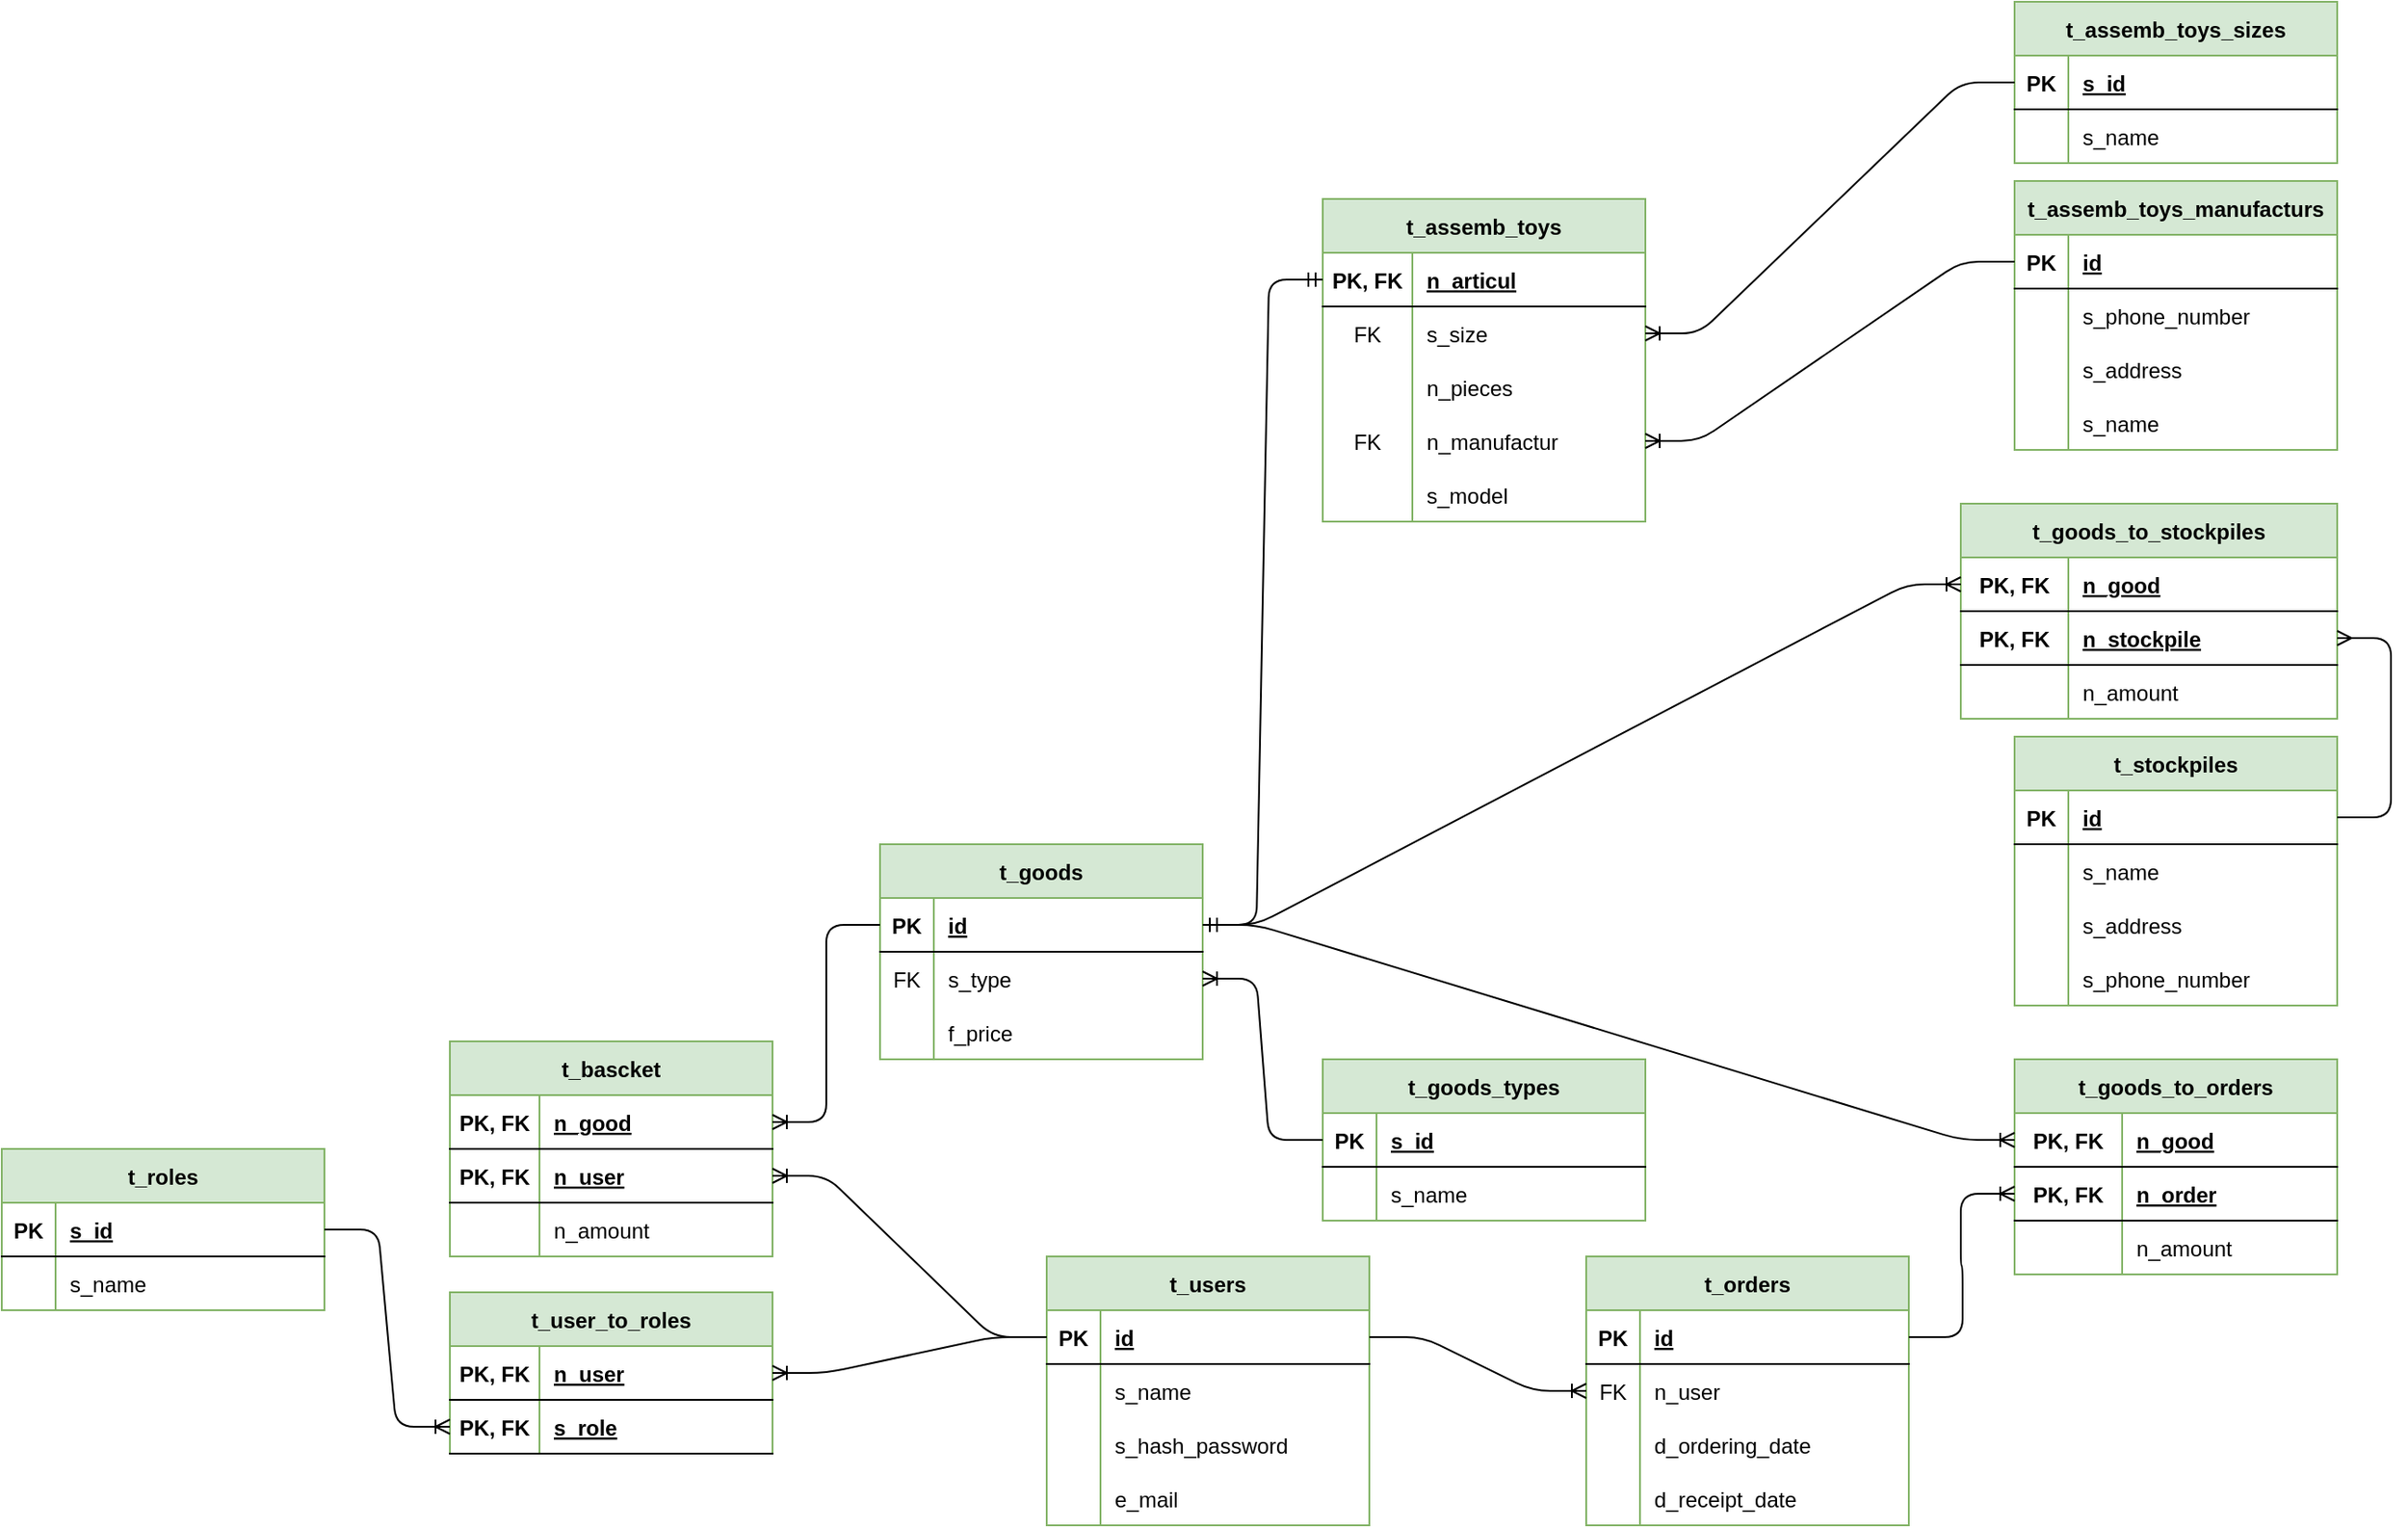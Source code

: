 <mxfile version="14.9.0" type="device"><diagram id="l25zXF_h_-nfWPYXJ8Zp" name="Page-1"><mxGraphModel dx="2249" dy="1931" grid="1" gridSize="10" guides="1" tooltips="1" connect="1" arrows="1" fold="1" page="1" pageScale="1" pageWidth="827" pageHeight="1169" math="0" shadow="0"><root><mxCell id="0"/><mxCell id="1" parent="0"/><mxCell id="Kfu2-tte2u3ud-LGm2zd-1" value="t_users" style="shape=table;startSize=30;container=1;collapsible=1;childLayout=tableLayout;fixedRows=1;rowLines=0;fontStyle=1;align=center;resizeLast=1;fillColor=#d5e8d4;strokeColor=#82b366;" parent="1" vertex="1"><mxGeometry x="170" y="300" width="180" height="150" as="geometry"/></mxCell><mxCell id="Kfu2-tte2u3ud-LGm2zd-2" value="" style="shape=partialRectangle;collapsible=0;dropTarget=0;pointerEvents=0;fillColor=none;top=0;left=0;bottom=1;right=0;points=[[0,0.5],[1,0.5]];portConstraint=eastwest;" parent="Kfu2-tte2u3ud-LGm2zd-1" vertex="1"><mxGeometry y="30" width="180" height="30" as="geometry"/></mxCell><mxCell id="Kfu2-tte2u3ud-LGm2zd-3" value="PK" style="shape=partialRectangle;connectable=0;fillColor=none;top=0;left=0;bottom=0;right=0;fontStyle=1;overflow=hidden;" parent="Kfu2-tte2u3ud-LGm2zd-2" vertex="1"><mxGeometry width="30" height="30" as="geometry"/></mxCell><mxCell id="Kfu2-tte2u3ud-LGm2zd-4" value="id" style="shape=partialRectangle;connectable=0;fillColor=none;top=0;left=0;bottom=0;right=0;align=left;spacingLeft=6;fontStyle=5;overflow=hidden;" parent="Kfu2-tte2u3ud-LGm2zd-2" vertex="1"><mxGeometry x="30" width="150" height="30" as="geometry"/></mxCell><mxCell id="Kfu2-tte2u3ud-LGm2zd-5" value="" style="shape=partialRectangle;collapsible=0;dropTarget=0;pointerEvents=0;fillColor=none;top=0;left=0;bottom=0;right=0;points=[[0,0.5],[1,0.5]];portConstraint=eastwest;" parent="Kfu2-tte2u3ud-LGm2zd-1" vertex="1"><mxGeometry y="60" width="180" height="30" as="geometry"/></mxCell><mxCell id="Kfu2-tte2u3ud-LGm2zd-6" value="" style="shape=partialRectangle;connectable=0;fillColor=none;top=0;left=0;bottom=0;right=0;editable=1;overflow=hidden;" parent="Kfu2-tte2u3ud-LGm2zd-5" vertex="1"><mxGeometry width="30" height="30" as="geometry"/></mxCell><mxCell id="Kfu2-tte2u3ud-LGm2zd-7" value="s_name" style="shape=partialRectangle;connectable=0;fillColor=none;top=0;left=0;bottom=0;right=0;align=left;spacingLeft=6;overflow=hidden;" parent="Kfu2-tte2u3ud-LGm2zd-5" vertex="1"><mxGeometry x="30" width="150" height="30" as="geometry"/></mxCell><mxCell id="Kfu2-tte2u3ud-LGm2zd-8" value="" style="shape=partialRectangle;collapsible=0;dropTarget=0;pointerEvents=0;fillColor=none;top=0;left=0;bottom=0;right=0;points=[[0,0.5],[1,0.5]];portConstraint=eastwest;" parent="Kfu2-tte2u3ud-LGm2zd-1" vertex="1"><mxGeometry y="90" width="180" height="30" as="geometry"/></mxCell><mxCell id="Kfu2-tte2u3ud-LGm2zd-9" value="" style="shape=partialRectangle;connectable=0;fillColor=none;top=0;left=0;bottom=0;right=0;editable=1;overflow=hidden;" parent="Kfu2-tte2u3ud-LGm2zd-8" vertex="1"><mxGeometry width="30" height="30" as="geometry"/></mxCell><mxCell id="Kfu2-tte2u3ud-LGm2zd-10" value="s_hash_password" style="shape=partialRectangle;connectable=0;fillColor=none;top=0;left=0;bottom=0;right=0;align=left;spacingLeft=6;overflow=hidden;" parent="Kfu2-tte2u3ud-LGm2zd-8" vertex="1"><mxGeometry x="30" width="150" height="30" as="geometry"/></mxCell><mxCell id="Kfu2-tte2u3ud-LGm2zd-17" value="" style="shape=partialRectangle;collapsible=0;dropTarget=0;pointerEvents=0;fillColor=none;top=0;left=0;bottom=0;right=0;points=[[0,0.5],[1,0.5]];portConstraint=eastwest;" parent="Kfu2-tte2u3ud-LGm2zd-1" vertex="1"><mxGeometry y="120" width="180" height="30" as="geometry"/></mxCell><mxCell id="Kfu2-tte2u3ud-LGm2zd-18" value="" style="shape=partialRectangle;connectable=0;fillColor=none;top=0;left=0;bottom=0;right=0;editable=1;overflow=hidden;" parent="Kfu2-tte2u3ud-LGm2zd-17" vertex="1"><mxGeometry width="30" height="30" as="geometry"/></mxCell><mxCell id="Kfu2-tte2u3ud-LGm2zd-19" value="e_mail" style="shape=partialRectangle;connectable=0;fillColor=none;top=0;left=0;bottom=0;right=0;align=left;spacingLeft=6;overflow=hidden;" parent="Kfu2-tte2u3ud-LGm2zd-17" vertex="1"><mxGeometry x="30" width="150" height="30" as="geometry"/></mxCell><mxCell id="Kfu2-tte2u3ud-LGm2zd-30" value="t_orders" style="shape=table;startSize=30;container=1;collapsible=1;childLayout=tableLayout;fixedRows=1;rowLines=0;fontStyle=1;align=center;resizeLast=1;fillColor=#d5e8d4;strokeColor=#82b366;" parent="1" vertex="1"><mxGeometry x="471" y="300" width="180" height="150" as="geometry"><mxRectangle x="470" y="310" width="80" height="30" as="alternateBounds"/></mxGeometry></mxCell><mxCell id="Kfu2-tte2u3ud-LGm2zd-31" value="" style="shape=partialRectangle;collapsible=0;dropTarget=0;pointerEvents=0;fillColor=none;top=0;left=0;bottom=1;right=0;points=[[0,0.5],[1,0.5]];portConstraint=eastwest;" parent="Kfu2-tte2u3ud-LGm2zd-30" vertex="1"><mxGeometry y="30" width="180" height="30" as="geometry"/></mxCell><mxCell id="Kfu2-tte2u3ud-LGm2zd-32" value="PK" style="shape=partialRectangle;connectable=0;fillColor=none;top=0;left=0;bottom=0;right=0;fontStyle=1;overflow=hidden;" parent="Kfu2-tte2u3ud-LGm2zd-31" vertex="1"><mxGeometry width="30" height="30" as="geometry"/></mxCell><mxCell id="Kfu2-tte2u3ud-LGm2zd-33" value="id" style="shape=partialRectangle;connectable=0;fillColor=none;top=0;left=0;bottom=0;right=0;align=left;spacingLeft=6;fontStyle=5;overflow=hidden;" parent="Kfu2-tte2u3ud-LGm2zd-31" vertex="1"><mxGeometry x="30" width="150" height="30" as="geometry"/></mxCell><mxCell id="Kfu2-tte2u3ud-LGm2zd-37" value="" style="shape=partialRectangle;collapsible=0;dropTarget=0;pointerEvents=0;fillColor=none;top=0;left=0;bottom=0;right=0;points=[[0,0.5],[1,0.5]];portConstraint=eastwest;" parent="Kfu2-tte2u3ud-LGm2zd-30" vertex="1"><mxGeometry y="60" width="180" height="30" as="geometry"/></mxCell><mxCell id="Kfu2-tte2u3ud-LGm2zd-38" value="FK" style="shape=partialRectangle;connectable=0;fillColor=none;top=0;left=0;bottom=0;right=0;editable=1;overflow=hidden;" parent="Kfu2-tte2u3ud-LGm2zd-37" vertex="1"><mxGeometry width="30" height="30" as="geometry"/></mxCell><mxCell id="Kfu2-tte2u3ud-LGm2zd-39" value="n_user" style="shape=partialRectangle;connectable=0;fillColor=none;top=0;left=0;bottom=0;right=0;align=left;spacingLeft=6;overflow=hidden;" parent="Kfu2-tte2u3ud-LGm2zd-37" vertex="1"><mxGeometry x="30" width="150" height="30" as="geometry"/></mxCell><mxCell id="Kfu2-tte2u3ud-LGm2zd-40" value="" style="shape=partialRectangle;collapsible=0;dropTarget=0;pointerEvents=0;fillColor=none;top=0;left=0;bottom=0;right=0;points=[[0,0.5],[1,0.5]];portConstraint=eastwest;" parent="Kfu2-tte2u3ud-LGm2zd-30" vertex="1"><mxGeometry y="90" width="180" height="30" as="geometry"/></mxCell><mxCell id="Kfu2-tte2u3ud-LGm2zd-41" value="" style="shape=partialRectangle;connectable=0;fillColor=none;top=0;left=0;bottom=0;right=0;editable=1;overflow=hidden;" parent="Kfu2-tte2u3ud-LGm2zd-40" vertex="1"><mxGeometry width="30" height="30" as="geometry"/></mxCell><mxCell id="Kfu2-tte2u3ud-LGm2zd-42" value="d_ordering_date" style="shape=partialRectangle;connectable=0;fillColor=none;top=0;left=0;bottom=0;right=0;align=left;spacingLeft=6;overflow=hidden;" parent="Kfu2-tte2u3ud-LGm2zd-40" vertex="1"><mxGeometry x="30" width="150" height="30" as="geometry"/></mxCell><mxCell id="Kfu2-tte2u3ud-LGm2zd-43" style="shape=partialRectangle;collapsible=0;dropTarget=0;pointerEvents=0;fillColor=none;top=0;left=0;bottom=0;right=0;points=[[0,0.5],[1,0.5]];portConstraint=eastwest;" parent="Kfu2-tte2u3ud-LGm2zd-30" vertex="1"><mxGeometry y="120" width="180" height="30" as="geometry"/></mxCell><mxCell id="Kfu2-tte2u3ud-LGm2zd-44" style="shape=partialRectangle;connectable=0;fillColor=none;top=0;left=0;bottom=0;right=0;editable=1;overflow=hidden;" parent="Kfu2-tte2u3ud-LGm2zd-43" vertex="1"><mxGeometry width="30" height="30" as="geometry"/></mxCell><mxCell id="Kfu2-tte2u3ud-LGm2zd-45" value="d_receipt_date" style="shape=partialRectangle;connectable=0;fillColor=none;top=0;left=0;bottom=0;right=0;align=left;spacingLeft=6;overflow=hidden;" parent="Kfu2-tte2u3ud-LGm2zd-43" vertex="1"><mxGeometry x="30" width="150" height="30" as="geometry"/></mxCell><mxCell id="Kfu2-tte2u3ud-LGm2zd-49" value="" style="edgeStyle=entityRelationEdgeStyle;fontSize=12;html=1;endArrow=ERoneToMany;" parent="1" source="Kfu2-tte2u3ud-LGm2zd-2" target="Kfu2-tte2u3ud-LGm2zd-37" edge="1"><mxGeometry width="100" height="100" relative="1" as="geometry"><mxPoint x="427" y="470" as="sourcePoint"/><mxPoint x="527" y="370" as="targetPoint"/></mxGeometry></mxCell><mxCell id="Kfu2-tte2u3ud-LGm2zd-50" value="t_goods" style="shape=table;startSize=30;container=1;collapsible=1;childLayout=tableLayout;fixedRows=1;rowLines=0;fontStyle=1;align=center;resizeLast=1;fillColor=#d5e8d4;strokeColor=#82b366;" parent="1" vertex="1"><mxGeometry x="77" y="70" width="180" height="120" as="geometry"/></mxCell><mxCell id="Kfu2-tte2u3ud-LGm2zd-51" value="" style="shape=partialRectangle;collapsible=0;dropTarget=0;pointerEvents=0;fillColor=none;top=0;left=0;bottom=1;right=0;points=[[0,0.5],[1,0.5]];portConstraint=eastwest;" parent="Kfu2-tte2u3ud-LGm2zd-50" vertex="1"><mxGeometry y="30" width="180" height="30" as="geometry"/></mxCell><mxCell id="Kfu2-tte2u3ud-LGm2zd-52" value="PK" style="shape=partialRectangle;connectable=0;fillColor=none;top=0;left=0;bottom=0;right=0;fontStyle=1;overflow=hidden;" parent="Kfu2-tte2u3ud-LGm2zd-51" vertex="1"><mxGeometry width="30" height="30" as="geometry"/></mxCell><mxCell id="Kfu2-tte2u3ud-LGm2zd-53" value="id" style="shape=partialRectangle;connectable=0;fillColor=none;top=0;left=0;bottom=0;right=0;align=left;spacingLeft=6;fontStyle=5;overflow=hidden;" parent="Kfu2-tte2u3ud-LGm2zd-51" vertex="1"><mxGeometry x="30" width="150" height="30" as="geometry"/></mxCell><mxCell id="Kfu2-tte2u3ud-LGm2zd-54" value="" style="shape=partialRectangle;collapsible=0;dropTarget=0;pointerEvents=0;fillColor=none;top=0;left=0;bottom=0;right=0;points=[[0,0.5],[1,0.5]];portConstraint=eastwest;" parent="Kfu2-tte2u3ud-LGm2zd-50" vertex="1"><mxGeometry y="60" width="180" height="30" as="geometry"/></mxCell><mxCell id="Kfu2-tte2u3ud-LGm2zd-55" value="FK" style="shape=partialRectangle;connectable=0;fillColor=none;top=0;left=0;bottom=0;right=0;editable=1;overflow=hidden;" parent="Kfu2-tte2u3ud-LGm2zd-54" vertex="1"><mxGeometry width="30" height="30" as="geometry"/></mxCell><mxCell id="Kfu2-tte2u3ud-LGm2zd-56" value="s_type" style="shape=partialRectangle;connectable=0;fillColor=none;top=0;left=0;bottom=0;right=0;align=left;spacingLeft=6;overflow=hidden;" parent="Kfu2-tte2u3ud-LGm2zd-54" vertex="1"><mxGeometry x="30" width="150" height="30" as="geometry"/></mxCell><mxCell id="KdkHoubyCZWtUUZc4maZ-32" style="shape=partialRectangle;collapsible=0;dropTarget=0;pointerEvents=0;fillColor=none;top=0;left=0;bottom=0;right=0;points=[[0,0.5],[1,0.5]];portConstraint=eastwest;" parent="Kfu2-tte2u3ud-LGm2zd-50" vertex="1"><mxGeometry y="90" width="180" height="30" as="geometry"/></mxCell><mxCell id="KdkHoubyCZWtUUZc4maZ-33" style="shape=partialRectangle;connectable=0;fillColor=none;top=0;left=0;bottom=0;right=0;editable=1;overflow=hidden;" parent="KdkHoubyCZWtUUZc4maZ-32" vertex="1"><mxGeometry width="30" height="30" as="geometry"/></mxCell><mxCell id="KdkHoubyCZWtUUZc4maZ-34" value="f_price" style="shape=partialRectangle;connectable=0;fillColor=none;top=0;left=0;bottom=0;right=0;align=left;spacingLeft=6;overflow=hidden;" parent="KdkHoubyCZWtUUZc4maZ-32" vertex="1"><mxGeometry x="30" width="150" height="30" as="geometry"/></mxCell><mxCell id="Kfu2-tte2u3ud-LGm2zd-72" value="t_stockpiles" style="shape=table;startSize=30;container=1;collapsible=1;childLayout=tableLayout;fixedRows=1;rowLines=0;fontStyle=1;align=center;resizeLast=1;fillColor=#d5e8d4;strokeColor=#82b366;" parent="1" vertex="1"><mxGeometry x="710" y="10" width="180" height="150" as="geometry"/></mxCell><mxCell id="Kfu2-tte2u3ud-LGm2zd-73" value="" style="shape=partialRectangle;collapsible=0;dropTarget=0;pointerEvents=0;fillColor=none;top=0;left=0;bottom=1;right=0;points=[[0,0.5],[1,0.5]];portConstraint=eastwest;" parent="Kfu2-tte2u3ud-LGm2zd-72" vertex="1"><mxGeometry y="30" width="180" height="30" as="geometry"/></mxCell><mxCell id="Kfu2-tte2u3ud-LGm2zd-74" value="PK" style="shape=partialRectangle;connectable=0;fillColor=none;top=0;left=0;bottom=0;right=0;fontStyle=1;overflow=hidden;" parent="Kfu2-tte2u3ud-LGm2zd-73" vertex="1"><mxGeometry width="30" height="30" as="geometry"/></mxCell><mxCell id="Kfu2-tte2u3ud-LGm2zd-75" value="id" style="shape=partialRectangle;connectable=0;fillColor=none;top=0;left=0;bottom=0;right=0;align=left;spacingLeft=6;fontStyle=5;overflow=hidden;" parent="Kfu2-tte2u3ud-LGm2zd-73" vertex="1"><mxGeometry x="30" width="150" height="30" as="geometry"/></mxCell><mxCell id="UHMMLLuvTXqzE3MfsHV--7" style="shape=partialRectangle;collapsible=0;dropTarget=0;pointerEvents=0;fillColor=none;top=0;left=0;bottom=1;right=0;points=[[0,0.5],[1,0.5]];portConstraint=eastwest;strokeColor=none;" vertex="1" parent="Kfu2-tte2u3ud-LGm2zd-72"><mxGeometry y="60" width="180" height="30" as="geometry"/></mxCell><mxCell id="UHMMLLuvTXqzE3MfsHV--8" style="shape=partialRectangle;connectable=0;fillColor=none;top=0;left=0;bottom=0;right=0;fontStyle=1;overflow=hidden;" vertex="1" parent="UHMMLLuvTXqzE3MfsHV--7"><mxGeometry width="30" height="30" as="geometry"/></mxCell><mxCell id="UHMMLLuvTXqzE3MfsHV--9" value="s_name" style="shape=partialRectangle;connectable=0;fillColor=none;top=0;left=0;bottom=0;right=0;align=left;spacingLeft=6;fontStyle=0;overflow=hidden;verticalAlign=middle;" vertex="1" parent="UHMMLLuvTXqzE3MfsHV--7"><mxGeometry x="30" width="150" height="30" as="geometry"/></mxCell><mxCell id="Kfu2-tte2u3ud-LGm2zd-76" value="" style="shape=partialRectangle;collapsible=0;dropTarget=0;pointerEvents=0;fillColor=none;top=0;left=0;bottom=0;right=0;points=[[0,0.5],[1,0.5]];portConstraint=eastwest;" parent="Kfu2-tte2u3ud-LGm2zd-72" vertex="1"><mxGeometry y="90" width="180" height="30" as="geometry"/></mxCell><mxCell id="Kfu2-tte2u3ud-LGm2zd-77" value="" style="shape=partialRectangle;connectable=0;fillColor=none;top=0;left=0;bottom=0;right=0;editable=1;overflow=hidden;" parent="Kfu2-tte2u3ud-LGm2zd-76" vertex="1"><mxGeometry width="30" height="30" as="geometry"/></mxCell><mxCell id="Kfu2-tte2u3ud-LGm2zd-78" value="s_address" style="shape=partialRectangle;connectable=0;fillColor=none;top=0;left=0;bottom=0;right=0;align=left;spacingLeft=6;overflow=hidden;" parent="Kfu2-tte2u3ud-LGm2zd-76" vertex="1"><mxGeometry x="30" width="150" height="30" as="geometry"/></mxCell><mxCell id="Kfu2-tte2u3ud-LGm2zd-79" value="" style="shape=partialRectangle;collapsible=0;dropTarget=0;pointerEvents=0;fillColor=none;top=0;left=0;bottom=0;right=0;points=[[0,0.5],[1,0.5]];portConstraint=eastwest;" parent="Kfu2-tte2u3ud-LGm2zd-72" vertex="1"><mxGeometry y="120" width="180" height="30" as="geometry"/></mxCell><mxCell id="Kfu2-tte2u3ud-LGm2zd-80" value="" style="shape=partialRectangle;connectable=0;fillColor=none;top=0;left=0;bottom=0;right=0;editable=1;overflow=hidden;" parent="Kfu2-tte2u3ud-LGm2zd-79" vertex="1"><mxGeometry width="30" height="30" as="geometry"/></mxCell><mxCell id="Kfu2-tte2u3ud-LGm2zd-81" value="s_phone_number" style="shape=partialRectangle;connectable=0;fillColor=none;top=0;left=0;bottom=0;right=0;align=left;spacingLeft=6;overflow=hidden;" parent="Kfu2-tte2u3ud-LGm2zd-79" vertex="1"><mxGeometry x="30" width="150" height="30" as="geometry"/></mxCell><mxCell id="Kfu2-tte2u3ud-LGm2zd-85" value="t_goods_to_stockpiles" style="shape=table;startSize=30;container=1;collapsible=1;childLayout=tableLayout;fixedRows=1;rowLines=0;fontStyle=1;align=center;resizeLast=1;fillColor=#d5e8d4;strokeColor=#82b366;" parent="1" vertex="1"><mxGeometry x="680" y="-120" width="210" height="120" as="geometry"/></mxCell><mxCell id="Kfu2-tte2u3ud-LGm2zd-86" value="" style="shape=partialRectangle;collapsible=0;dropTarget=0;pointerEvents=0;fillColor=none;top=0;left=0;bottom=1;right=0;points=[[0,0.5],[1,0.5]];portConstraint=eastwest;" parent="Kfu2-tte2u3ud-LGm2zd-85" vertex="1"><mxGeometry y="30" width="210" height="30" as="geometry"/></mxCell><mxCell id="Kfu2-tte2u3ud-LGm2zd-87" value="PK, FK" style="shape=partialRectangle;connectable=0;fillColor=none;top=0;left=0;bottom=0;right=0;fontStyle=1;overflow=hidden;" parent="Kfu2-tte2u3ud-LGm2zd-86" vertex="1"><mxGeometry width="60" height="30" as="geometry"/></mxCell><mxCell id="Kfu2-tte2u3ud-LGm2zd-88" value="n_good" style="shape=partialRectangle;connectable=0;fillColor=none;top=0;left=0;bottom=0;right=0;align=left;spacingLeft=6;fontStyle=5;overflow=hidden;" parent="Kfu2-tte2u3ud-LGm2zd-86" vertex="1"><mxGeometry x="60" width="150" height="30" as="geometry"/></mxCell><mxCell id="Kfu2-tte2u3ud-LGm2zd-125" value="" style="shape=partialRectangle;collapsible=0;dropTarget=0;pointerEvents=0;fillColor=none;top=0;left=0;bottom=1;right=0;points=[[0,0.5],[1,0.5]];portConstraint=eastwest;" parent="Kfu2-tte2u3ud-LGm2zd-85" vertex="1"><mxGeometry y="60" width="210" height="30" as="geometry"/></mxCell><mxCell id="Kfu2-tte2u3ud-LGm2zd-126" value="PK, FK" style="shape=partialRectangle;connectable=0;fillColor=none;top=0;left=0;bottom=0;right=0;fontStyle=1;overflow=hidden;" parent="Kfu2-tte2u3ud-LGm2zd-125" vertex="1"><mxGeometry width="60" height="30" as="geometry"/></mxCell><mxCell id="Kfu2-tte2u3ud-LGm2zd-127" value="n_stockpile" style="shape=partialRectangle;connectable=0;fillColor=none;top=0;left=0;bottom=0;right=0;align=left;spacingLeft=6;fontStyle=5;overflow=hidden;" parent="Kfu2-tte2u3ud-LGm2zd-125" vertex="1"><mxGeometry x="60" width="150" height="30" as="geometry"/></mxCell><mxCell id="Kfu2-tte2u3ud-LGm2zd-89" value="" style="shape=partialRectangle;collapsible=0;dropTarget=0;pointerEvents=0;fillColor=none;top=0;left=0;bottom=0;right=0;points=[[0,0.5],[1,0.5]];portConstraint=eastwest;" parent="Kfu2-tte2u3ud-LGm2zd-85" vertex="1"><mxGeometry y="90" width="210" height="30" as="geometry"/></mxCell><mxCell id="Kfu2-tte2u3ud-LGm2zd-90" value="" style="shape=partialRectangle;connectable=0;fillColor=none;top=0;left=0;bottom=0;right=0;editable=1;overflow=hidden;" parent="Kfu2-tte2u3ud-LGm2zd-89" vertex="1"><mxGeometry width="60" height="30" as="geometry"/></mxCell><mxCell id="Kfu2-tte2u3ud-LGm2zd-91" value="n_amount" style="shape=partialRectangle;connectable=0;fillColor=none;top=0;left=0;bottom=0;right=0;align=left;spacingLeft=6;overflow=hidden;" parent="Kfu2-tte2u3ud-LGm2zd-89" vertex="1"><mxGeometry x="60" width="150" height="30" as="geometry"/></mxCell><mxCell id="KdkHoubyCZWtUUZc4maZ-1" value="t_goods_to_orders" style="shape=table;startSize=30;container=1;collapsible=1;childLayout=tableLayout;fixedRows=1;rowLines=0;fontStyle=1;align=center;resizeLast=1;fillColor=#d5e8d4;strokeColor=#82b366;" parent="1" vertex="1"><mxGeometry x="710" y="190" width="180" height="120" as="geometry"/></mxCell><mxCell id="KdkHoubyCZWtUUZc4maZ-2" value="" style="shape=partialRectangle;collapsible=0;dropTarget=0;pointerEvents=0;fillColor=none;top=0;left=0;bottom=1;right=0;points=[[0,0.5],[1,0.5]];portConstraint=eastwest;" parent="KdkHoubyCZWtUUZc4maZ-1" vertex="1"><mxGeometry y="30" width="180" height="30" as="geometry"/></mxCell><mxCell id="KdkHoubyCZWtUUZc4maZ-3" value="PK, FK" style="shape=partialRectangle;connectable=0;fillColor=none;top=0;left=0;bottom=0;right=0;fontStyle=1;overflow=hidden;" parent="KdkHoubyCZWtUUZc4maZ-2" vertex="1"><mxGeometry width="60" height="30" as="geometry"/></mxCell><mxCell id="KdkHoubyCZWtUUZc4maZ-4" value="n_good" style="shape=partialRectangle;connectable=0;fillColor=none;top=0;left=0;bottom=0;right=0;align=left;spacingLeft=6;fontStyle=5;overflow=hidden;" parent="KdkHoubyCZWtUUZc4maZ-2" vertex="1"><mxGeometry x="60" width="120" height="30" as="geometry"/></mxCell><mxCell id="KdkHoubyCZWtUUZc4maZ-14" style="shape=partialRectangle;collapsible=0;dropTarget=0;pointerEvents=0;fillColor=none;top=0;left=0;bottom=1;right=0;points=[[0,0.5],[1,0.5]];portConstraint=eastwest;" parent="KdkHoubyCZWtUUZc4maZ-1" vertex="1"><mxGeometry y="60" width="180" height="30" as="geometry"/></mxCell><mxCell id="KdkHoubyCZWtUUZc4maZ-15" value="PK, FK" style="shape=partialRectangle;connectable=0;fillColor=none;top=0;left=0;bottom=0;right=0;fontStyle=1;overflow=hidden;" parent="KdkHoubyCZWtUUZc4maZ-14" vertex="1"><mxGeometry width="60" height="30" as="geometry"/></mxCell><mxCell id="KdkHoubyCZWtUUZc4maZ-16" value="n_order" style="shape=partialRectangle;connectable=0;fillColor=none;top=0;left=0;bottom=0;right=0;align=left;spacingLeft=6;fontStyle=5;overflow=hidden;" parent="KdkHoubyCZWtUUZc4maZ-14" vertex="1"><mxGeometry x="60" width="120" height="30" as="geometry"/></mxCell><mxCell id="KdkHoubyCZWtUUZc4maZ-5" value="" style="shape=partialRectangle;collapsible=0;dropTarget=0;pointerEvents=0;fillColor=none;top=0;left=0;bottom=0;right=0;points=[[0,0.5],[1,0.5]];portConstraint=eastwest;" parent="KdkHoubyCZWtUUZc4maZ-1" vertex="1"><mxGeometry y="90" width="180" height="30" as="geometry"/></mxCell><mxCell id="KdkHoubyCZWtUUZc4maZ-6" value="" style="shape=partialRectangle;connectable=0;fillColor=none;top=0;left=0;bottom=0;right=0;editable=1;overflow=hidden;" parent="KdkHoubyCZWtUUZc4maZ-5" vertex="1"><mxGeometry width="60" height="30" as="geometry"/></mxCell><mxCell id="KdkHoubyCZWtUUZc4maZ-7" value="n_amount" style="shape=partialRectangle;connectable=0;fillColor=none;top=0;left=0;bottom=0;right=0;align=left;spacingLeft=6;overflow=hidden;" parent="KdkHoubyCZWtUUZc4maZ-5" vertex="1"><mxGeometry x="60" width="120" height="30" as="geometry"/></mxCell><mxCell id="KdkHoubyCZWtUUZc4maZ-19" value="t_assemb_toys" style="shape=table;startSize=30;container=1;collapsible=1;childLayout=tableLayout;fixedRows=1;rowLines=0;fontStyle=1;align=center;resizeLast=1;fillColor=#d5e8d4;strokeColor=#82b366;" parent="1" vertex="1"><mxGeometry x="324" y="-290" width="180" height="180" as="geometry"/></mxCell><mxCell id="KdkHoubyCZWtUUZc4maZ-20" value="" style="shape=partialRectangle;collapsible=0;dropTarget=0;pointerEvents=0;fillColor=none;top=0;left=0;bottom=1;right=0;points=[[0,0.5],[1,0.5]];portConstraint=eastwest;" parent="KdkHoubyCZWtUUZc4maZ-19" vertex="1"><mxGeometry y="30" width="180" height="30" as="geometry"/></mxCell><mxCell id="KdkHoubyCZWtUUZc4maZ-21" value="PK, FK" style="shape=partialRectangle;connectable=0;fillColor=none;top=0;left=0;bottom=0;right=0;fontStyle=1;overflow=hidden;" parent="KdkHoubyCZWtUUZc4maZ-20" vertex="1"><mxGeometry width="50" height="30" as="geometry"/></mxCell><mxCell id="KdkHoubyCZWtUUZc4maZ-22" value="n_articul" style="shape=partialRectangle;connectable=0;fillColor=none;top=0;left=0;bottom=0;right=0;align=left;spacingLeft=6;fontStyle=5;overflow=hidden;" parent="KdkHoubyCZWtUUZc4maZ-20" vertex="1"><mxGeometry x="50" width="130" height="30" as="geometry"/></mxCell><mxCell id="KdkHoubyCZWtUUZc4maZ-26" value="" style="shape=partialRectangle;collapsible=0;dropTarget=0;pointerEvents=0;fillColor=none;top=0;left=0;bottom=0;right=0;points=[[0,0.5],[1,0.5]];portConstraint=eastwest;" parent="KdkHoubyCZWtUUZc4maZ-19" vertex="1"><mxGeometry y="60" width="180" height="30" as="geometry"/></mxCell><mxCell id="KdkHoubyCZWtUUZc4maZ-27" value="FK" style="shape=partialRectangle;connectable=0;fillColor=none;top=0;left=0;bottom=0;right=0;editable=1;overflow=hidden;" parent="KdkHoubyCZWtUUZc4maZ-26" vertex="1"><mxGeometry width="50" height="30" as="geometry"/></mxCell><mxCell id="KdkHoubyCZWtUUZc4maZ-28" value="s_size" style="shape=partialRectangle;connectable=0;fillColor=none;top=0;left=0;bottom=0;right=0;align=left;spacingLeft=6;overflow=hidden;" parent="KdkHoubyCZWtUUZc4maZ-26" vertex="1"><mxGeometry x="50" width="130" height="30" as="geometry"/></mxCell><mxCell id="KdkHoubyCZWtUUZc4maZ-29" value="" style="shape=partialRectangle;collapsible=0;dropTarget=0;pointerEvents=0;fillColor=none;top=0;left=0;bottom=0;right=0;points=[[0,0.5],[1,0.5]];portConstraint=eastwest;" parent="KdkHoubyCZWtUUZc4maZ-19" vertex="1"><mxGeometry y="90" width="180" height="30" as="geometry"/></mxCell><mxCell id="KdkHoubyCZWtUUZc4maZ-30" value="" style="shape=partialRectangle;connectable=0;fillColor=none;top=0;left=0;bottom=0;right=0;editable=1;overflow=hidden;" parent="KdkHoubyCZWtUUZc4maZ-29" vertex="1"><mxGeometry width="50" height="30" as="geometry"/></mxCell><mxCell id="KdkHoubyCZWtUUZc4maZ-31" value="n_pieces" style="shape=partialRectangle;connectable=0;fillColor=none;top=0;left=0;bottom=0;right=0;align=left;spacingLeft=6;overflow=hidden;" parent="KdkHoubyCZWtUUZc4maZ-29" vertex="1"><mxGeometry x="50" width="130" height="30" as="geometry"/></mxCell><mxCell id="ILdsVko08SGLMt3vrVn5-2" style="shape=partialRectangle;collapsible=0;dropTarget=0;pointerEvents=0;fillColor=none;top=0;left=0;bottom=0;right=0;points=[[0,0.5],[1,0.5]];portConstraint=eastwest;" parent="KdkHoubyCZWtUUZc4maZ-19" vertex="1"><mxGeometry y="120" width="180" height="30" as="geometry"/></mxCell><mxCell id="ILdsVko08SGLMt3vrVn5-3" value="FK" style="shape=partialRectangle;connectable=0;fillColor=none;top=0;left=0;bottom=0;right=0;editable=1;overflow=hidden;" parent="ILdsVko08SGLMt3vrVn5-2" vertex="1"><mxGeometry width="50" height="30" as="geometry"/></mxCell><mxCell id="ILdsVko08SGLMt3vrVn5-4" value="n_manufactur" style="shape=partialRectangle;connectable=0;fillColor=none;top=0;left=0;bottom=0;right=0;align=left;spacingLeft=6;overflow=hidden;" parent="ILdsVko08SGLMt3vrVn5-2" vertex="1"><mxGeometry x="50" width="130" height="30" as="geometry"/></mxCell><mxCell id="ILdsVko08SGLMt3vrVn5-5" style="shape=partialRectangle;collapsible=0;dropTarget=0;pointerEvents=0;fillColor=none;top=0;left=0;bottom=0;right=0;points=[[0,0.5],[1,0.5]];portConstraint=eastwest;" parent="KdkHoubyCZWtUUZc4maZ-19" vertex="1"><mxGeometry y="150" width="180" height="30" as="geometry"/></mxCell><mxCell id="ILdsVko08SGLMt3vrVn5-6" value="" style="shape=partialRectangle;connectable=0;fillColor=none;top=0;left=0;bottom=0;right=0;editable=1;overflow=hidden;" parent="ILdsVko08SGLMt3vrVn5-5" vertex="1"><mxGeometry width="50" height="30" as="geometry"/></mxCell><mxCell id="ILdsVko08SGLMt3vrVn5-7" value="s_model" style="shape=partialRectangle;connectable=0;fillColor=none;top=0;left=0;bottom=0;right=0;align=left;spacingLeft=6;overflow=hidden;" parent="ILdsVko08SGLMt3vrVn5-5" vertex="1"><mxGeometry x="50" width="130" height="30" as="geometry"/></mxCell><mxCell id="KdkHoubyCZWtUUZc4maZ-39" value="t_assemb_toys_manufacturs" style="shape=table;startSize=30;container=1;collapsible=1;childLayout=tableLayout;fixedRows=1;rowLines=0;fontStyle=1;align=center;resizeLast=1;fillColor=#d5e8d4;strokeColor=#82b366;" parent="1" vertex="1"><mxGeometry x="710" y="-300" width="180" height="150" as="geometry"/></mxCell><mxCell id="KdkHoubyCZWtUUZc4maZ-40" value="" style="shape=partialRectangle;collapsible=0;dropTarget=0;pointerEvents=0;fillColor=none;top=0;left=0;bottom=1;right=0;points=[[0,0.5],[1,0.5]];portConstraint=eastwest;" parent="KdkHoubyCZWtUUZc4maZ-39" vertex="1"><mxGeometry y="30" width="180" height="30" as="geometry"/></mxCell><mxCell id="KdkHoubyCZWtUUZc4maZ-41" value="PK" style="shape=partialRectangle;connectable=0;fillColor=none;top=0;left=0;bottom=0;right=0;fontStyle=1;overflow=hidden;" parent="KdkHoubyCZWtUUZc4maZ-40" vertex="1"><mxGeometry width="30" height="30" as="geometry"/></mxCell><mxCell id="KdkHoubyCZWtUUZc4maZ-42" value="id" style="shape=partialRectangle;connectable=0;fillColor=none;top=0;left=0;bottom=0;right=0;align=left;spacingLeft=6;fontStyle=5;overflow=hidden;" parent="KdkHoubyCZWtUUZc4maZ-40" vertex="1"><mxGeometry x="30" width="150" height="30" as="geometry"/></mxCell><mxCell id="KdkHoubyCZWtUUZc4maZ-43" value="" style="shape=partialRectangle;collapsible=0;dropTarget=0;pointerEvents=0;fillColor=none;top=0;left=0;bottom=0;right=0;points=[[0,0.5],[1,0.5]];portConstraint=eastwest;" parent="KdkHoubyCZWtUUZc4maZ-39" vertex="1"><mxGeometry y="60" width="180" height="30" as="geometry"/></mxCell><mxCell id="KdkHoubyCZWtUUZc4maZ-44" value="" style="shape=partialRectangle;connectable=0;fillColor=none;top=0;left=0;bottom=0;right=0;editable=1;overflow=hidden;" parent="KdkHoubyCZWtUUZc4maZ-43" vertex="1"><mxGeometry width="30" height="30" as="geometry"/></mxCell><mxCell id="KdkHoubyCZWtUUZc4maZ-45" value="s_phone_number" style="shape=partialRectangle;connectable=0;fillColor=none;top=0;left=0;bottom=0;right=0;align=left;spacingLeft=6;overflow=hidden;" parent="KdkHoubyCZWtUUZc4maZ-43" vertex="1"><mxGeometry x="30" width="150" height="30" as="geometry"/></mxCell><mxCell id="KdkHoubyCZWtUUZc4maZ-46" value="" style="shape=partialRectangle;collapsible=0;dropTarget=0;pointerEvents=0;fillColor=none;top=0;left=0;bottom=0;right=0;points=[[0,0.5],[1,0.5]];portConstraint=eastwest;" parent="KdkHoubyCZWtUUZc4maZ-39" vertex="1"><mxGeometry y="90" width="180" height="30" as="geometry"/></mxCell><mxCell id="KdkHoubyCZWtUUZc4maZ-47" value="" style="shape=partialRectangle;connectable=0;fillColor=none;top=0;left=0;bottom=0;right=0;editable=1;overflow=hidden;" parent="KdkHoubyCZWtUUZc4maZ-46" vertex="1"><mxGeometry width="30" height="30" as="geometry"/></mxCell><mxCell id="KdkHoubyCZWtUUZc4maZ-48" value="s_address" style="shape=partialRectangle;connectable=0;fillColor=none;top=0;left=0;bottom=0;right=0;align=left;spacingLeft=6;overflow=hidden;" parent="KdkHoubyCZWtUUZc4maZ-46" vertex="1"><mxGeometry x="30" width="150" height="30" as="geometry"/></mxCell><mxCell id="UHMMLLuvTXqzE3MfsHV--10" style="shape=partialRectangle;collapsible=0;dropTarget=0;pointerEvents=0;fillColor=none;top=0;left=0;bottom=0;right=0;points=[[0,0.5],[1,0.5]];portConstraint=eastwest;" vertex="1" parent="KdkHoubyCZWtUUZc4maZ-39"><mxGeometry y="120" width="180" height="30" as="geometry"/></mxCell><mxCell id="UHMMLLuvTXqzE3MfsHV--11" style="shape=partialRectangle;connectable=0;fillColor=none;top=0;left=0;bottom=0;right=0;editable=1;overflow=hidden;" vertex="1" parent="UHMMLLuvTXqzE3MfsHV--10"><mxGeometry width="30" height="30" as="geometry"/></mxCell><mxCell id="UHMMLLuvTXqzE3MfsHV--12" value="s_name" style="shape=partialRectangle;connectable=0;fillColor=none;top=0;left=0;bottom=0;right=0;align=left;spacingLeft=6;overflow=hidden;" vertex="1" parent="UHMMLLuvTXqzE3MfsHV--10"><mxGeometry x="30" width="150" height="30" as="geometry"/></mxCell><mxCell id="KdkHoubyCZWtUUZc4maZ-75" value="t_assemb_toys_sizes" style="shape=table;startSize=30;container=1;collapsible=1;childLayout=tableLayout;fixedRows=1;rowLines=0;fontStyle=1;align=center;resizeLast=1;fillColor=#d5e8d4;strokeColor=#82b366;" parent="1" vertex="1"><mxGeometry x="710" y="-400" width="180" height="90" as="geometry"/></mxCell><mxCell id="KdkHoubyCZWtUUZc4maZ-76" value="" style="shape=partialRectangle;collapsible=0;dropTarget=0;pointerEvents=0;fillColor=none;top=0;left=0;bottom=1;right=0;points=[[0,0.5],[1,0.5]];portConstraint=eastwest;" parent="KdkHoubyCZWtUUZc4maZ-75" vertex="1"><mxGeometry y="30" width="180" height="30" as="geometry"/></mxCell><mxCell id="KdkHoubyCZWtUUZc4maZ-77" value="PK" style="shape=partialRectangle;connectable=0;fillColor=none;top=0;left=0;bottom=0;right=0;fontStyle=1;overflow=hidden;" parent="KdkHoubyCZWtUUZc4maZ-76" vertex="1"><mxGeometry width="30" height="30" as="geometry"/></mxCell><mxCell id="KdkHoubyCZWtUUZc4maZ-78" value="s_id" style="shape=partialRectangle;connectable=0;fillColor=none;top=0;left=0;bottom=0;right=0;align=left;spacingLeft=6;fontStyle=5;overflow=hidden;" parent="KdkHoubyCZWtUUZc4maZ-76" vertex="1"><mxGeometry x="30" width="150" height="30" as="geometry"/></mxCell><mxCell id="UHMMLLuvTXqzE3MfsHV--13" style="shape=partialRectangle;collapsible=0;dropTarget=0;pointerEvents=0;fillColor=none;top=0;left=0;bottom=1;right=0;points=[[0,0.5],[1,0.5]];portConstraint=eastwest;strokeColor=none;" vertex="1" parent="KdkHoubyCZWtUUZc4maZ-75"><mxGeometry y="60" width="180" height="30" as="geometry"/></mxCell><mxCell id="UHMMLLuvTXqzE3MfsHV--14" style="shape=partialRectangle;connectable=0;fillColor=none;top=0;left=0;bottom=0;right=0;fontStyle=1;overflow=hidden;strokeColor=none;" vertex="1" parent="UHMMLLuvTXqzE3MfsHV--13"><mxGeometry width="30" height="30" as="geometry"/></mxCell><mxCell id="UHMMLLuvTXqzE3MfsHV--15" value="s_name" style="shape=partialRectangle;connectable=0;fillColor=none;top=0;left=0;bottom=0;right=0;align=left;spacingLeft=6;fontStyle=0;overflow=hidden;" vertex="1" parent="UHMMLLuvTXqzE3MfsHV--13"><mxGeometry x="30" width="150" height="30" as="geometry"/></mxCell><mxCell id="KdkHoubyCZWtUUZc4maZ-82" value="t_bascket" style="shape=table;startSize=30;container=1;collapsible=1;childLayout=tableLayout;fixedRows=1;rowLines=0;fontStyle=1;align=center;resizeLast=1;fillColor=#d5e8d4;strokeColor=#82b366;" parent="1" vertex="1"><mxGeometry x="-163" y="180" width="180" height="120" as="geometry"/></mxCell><mxCell id="KdkHoubyCZWtUUZc4maZ-95" style="shape=partialRectangle;collapsible=0;dropTarget=0;pointerEvents=0;fillColor=none;top=0;left=0;bottom=1;right=0;points=[[0,0.5],[1,0.5]];portConstraint=eastwest;" parent="KdkHoubyCZWtUUZc4maZ-82" vertex="1"><mxGeometry y="30" width="180" height="30" as="geometry"/></mxCell><mxCell id="KdkHoubyCZWtUUZc4maZ-96" value="PK, FK" style="shape=partialRectangle;connectable=0;fillColor=none;top=0;left=0;bottom=0;right=0;fontStyle=1;overflow=hidden;" parent="KdkHoubyCZWtUUZc4maZ-95" vertex="1"><mxGeometry width="50" height="30" as="geometry"/></mxCell><mxCell id="KdkHoubyCZWtUUZc4maZ-97" value="n_good" style="shape=partialRectangle;connectable=0;fillColor=none;top=0;left=0;bottom=0;right=0;align=left;spacingLeft=6;fontStyle=5;overflow=hidden;" parent="KdkHoubyCZWtUUZc4maZ-95" vertex="1"><mxGeometry x="50" width="130" height="30" as="geometry"/></mxCell><mxCell id="KdkHoubyCZWtUUZc4maZ-83" value="" style="shape=partialRectangle;collapsible=0;dropTarget=0;pointerEvents=0;fillColor=none;top=0;left=0;bottom=1;right=0;points=[[0,0.5],[1,0.5]];portConstraint=eastwest;" parent="KdkHoubyCZWtUUZc4maZ-82" vertex="1"><mxGeometry y="60" width="180" height="30" as="geometry"/></mxCell><mxCell id="KdkHoubyCZWtUUZc4maZ-84" value="PK, FK" style="shape=partialRectangle;connectable=0;fillColor=none;top=0;left=0;bottom=0;right=0;fontStyle=1;overflow=hidden;" parent="KdkHoubyCZWtUUZc4maZ-83" vertex="1"><mxGeometry width="50" height="30" as="geometry"/></mxCell><mxCell id="KdkHoubyCZWtUUZc4maZ-85" value="n_user" style="shape=partialRectangle;connectable=0;fillColor=none;top=0;left=0;bottom=0;right=0;align=left;spacingLeft=6;fontStyle=5;overflow=hidden;" parent="KdkHoubyCZWtUUZc4maZ-83" vertex="1"><mxGeometry x="50" width="130" height="30" as="geometry"/></mxCell><mxCell id="KdkHoubyCZWtUUZc4maZ-86" value="" style="shape=partialRectangle;collapsible=0;dropTarget=0;pointerEvents=0;fillColor=none;top=0;left=0;bottom=0;right=0;points=[[0,0.5],[1,0.5]];portConstraint=eastwest;" parent="KdkHoubyCZWtUUZc4maZ-82" vertex="1"><mxGeometry y="90" width="180" height="30" as="geometry"/></mxCell><mxCell id="KdkHoubyCZWtUUZc4maZ-87" value="" style="shape=partialRectangle;connectable=0;fillColor=none;top=0;left=0;bottom=0;right=0;editable=1;overflow=hidden;" parent="KdkHoubyCZWtUUZc4maZ-86" vertex="1"><mxGeometry width="50" height="30" as="geometry"/></mxCell><mxCell id="KdkHoubyCZWtUUZc4maZ-88" value="n_amount" style="shape=partialRectangle;connectable=0;fillColor=none;top=0;left=0;bottom=0;right=0;align=left;spacingLeft=6;overflow=hidden;" parent="KdkHoubyCZWtUUZc4maZ-86" vertex="1"><mxGeometry x="50" width="130" height="30" as="geometry"/></mxCell><mxCell id="KdkHoubyCZWtUUZc4maZ-105" value="t_roles" style="shape=table;startSize=30;container=1;collapsible=1;childLayout=tableLayout;fixedRows=1;rowLines=0;fontStyle=1;align=center;resizeLast=1;fillColor=#d5e8d4;strokeColor=#82b366;" parent="1" vertex="1"><mxGeometry x="-413" y="240" width="180" height="90" as="geometry"/></mxCell><mxCell id="KdkHoubyCZWtUUZc4maZ-106" value="" style="shape=partialRectangle;collapsible=0;dropTarget=0;pointerEvents=0;fillColor=none;top=0;left=0;bottom=1;right=0;points=[[0,0.5],[1,0.5]];portConstraint=eastwest;" parent="KdkHoubyCZWtUUZc4maZ-105" vertex="1"><mxGeometry y="30" width="180" height="30" as="geometry"/></mxCell><mxCell id="KdkHoubyCZWtUUZc4maZ-107" value="PK" style="shape=partialRectangle;connectable=0;fillColor=none;top=0;left=0;bottom=0;right=0;fontStyle=1;overflow=hidden;" parent="KdkHoubyCZWtUUZc4maZ-106" vertex="1"><mxGeometry width="30" height="30" as="geometry"/></mxCell><mxCell id="KdkHoubyCZWtUUZc4maZ-108" value="s_id" style="shape=partialRectangle;connectable=0;fillColor=none;top=0;left=0;bottom=0;right=0;align=left;spacingLeft=6;fontStyle=5;overflow=hidden;" parent="KdkHoubyCZWtUUZc4maZ-106" vertex="1"><mxGeometry x="30" width="150" height="30" as="geometry"/></mxCell><mxCell id="UHMMLLuvTXqzE3MfsHV--1" style="shape=partialRectangle;collapsible=0;dropTarget=0;pointerEvents=0;fillColor=none;top=0;left=0;bottom=1;right=0;points=[[0,0.5],[1,0.5]];portConstraint=eastwest;strokeColor=none;" vertex="1" parent="KdkHoubyCZWtUUZc4maZ-105"><mxGeometry y="60" width="180" height="30" as="geometry"/></mxCell><mxCell id="UHMMLLuvTXqzE3MfsHV--2" style="shape=partialRectangle;connectable=0;fillColor=none;top=0;left=0;bottom=0;right=0;fontStyle=1;overflow=hidden;" vertex="1" parent="UHMMLLuvTXqzE3MfsHV--1"><mxGeometry width="30" height="30" as="geometry"/></mxCell><mxCell id="UHMMLLuvTXqzE3MfsHV--3" value="s_name" style="shape=partialRectangle;connectable=0;fillColor=none;top=0;left=0;bottom=0;right=0;align=left;spacingLeft=6;fontStyle=0;overflow=hidden;" vertex="1" parent="UHMMLLuvTXqzE3MfsHV--1"><mxGeometry x="30" width="150" height="30" as="geometry"/></mxCell><mxCell id="KdkHoubyCZWtUUZc4maZ-121" value="t_user_to_roles" style="shape=table;startSize=30;container=1;collapsible=1;childLayout=tableLayout;fixedRows=1;rowLines=0;fontStyle=1;align=center;resizeLast=1;fillColor=#d5e8d4;strokeColor=#82b366;" parent="1" vertex="1"><mxGeometry x="-163" y="320" width="180" height="90" as="geometry"/></mxCell><mxCell id="KdkHoubyCZWtUUZc4maZ-122" value="" style="shape=partialRectangle;collapsible=0;dropTarget=0;pointerEvents=0;fillColor=none;top=0;left=0;bottom=1;right=0;points=[[0,0.5],[1,0.5]];portConstraint=eastwest;" parent="KdkHoubyCZWtUUZc4maZ-121" vertex="1"><mxGeometry y="30" width="180" height="30" as="geometry"/></mxCell><mxCell id="KdkHoubyCZWtUUZc4maZ-123" value="PK, FK" style="shape=partialRectangle;connectable=0;fillColor=none;top=0;left=0;bottom=0;right=0;fontStyle=1;overflow=hidden;" parent="KdkHoubyCZWtUUZc4maZ-122" vertex="1"><mxGeometry width="50" height="30" as="geometry"/></mxCell><mxCell id="KdkHoubyCZWtUUZc4maZ-124" value="n_user" style="shape=partialRectangle;connectable=0;fillColor=none;top=0;left=0;bottom=0;right=0;align=left;spacingLeft=6;fontStyle=5;overflow=hidden;" parent="KdkHoubyCZWtUUZc4maZ-122" vertex="1"><mxGeometry x="50" width="130" height="30" as="geometry"/></mxCell><mxCell id="KdkHoubyCZWtUUZc4maZ-125" style="shape=partialRectangle;collapsible=0;dropTarget=0;pointerEvents=0;fillColor=none;top=0;left=0;bottom=1;right=0;points=[[0,0.5],[1,0.5]];portConstraint=eastwest;" parent="KdkHoubyCZWtUUZc4maZ-121" vertex="1"><mxGeometry y="60" width="180" height="30" as="geometry"/></mxCell><mxCell id="KdkHoubyCZWtUUZc4maZ-126" value="PK, FK" style="shape=partialRectangle;connectable=0;fillColor=none;top=0;left=0;bottom=0;right=0;fontStyle=1;overflow=hidden;" parent="KdkHoubyCZWtUUZc4maZ-125" vertex="1"><mxGeometry width="50" height="30" as="geometry"/></mxCell><mxCell id="KdkHoubyCZWtUUZc4maZ-127" value="s_role" style="shape=partialRectangle;connectable=0;fillColor=none;top=0;left=0;bottom=0;right=0;align=left;spacingLeft=6;fontStyle=5;overflow=hidden;" parent="KdkHoubyCZWtUUZc4maZ-125" vertex="1"><mxGeometry x="50" width="130" height="30" as="geometry"/></mxCell><mxCell id="kcD7Pc-lJXQBlxkqUj4Y-1" value="" style="edgeStyle=entityRelationEdgeStyle;fontSize=12;html=1;endArrow=ERoneToMany;" parent="1" source="KdkHoubyCZWtUUZc4maZ-106" target="KdkHoubyCZWtUUZc4maZ-125" edge="1"><mxGeometry width="100" height="100" relative="1" as="geometry"><mxPoint x="-353" y="260" as="sourcePoint"/><mxPoint x="-293" y="240" as="targetPoint"/></mxGeometry></mxCell><mxCell id="kcD7Pc-lJXQBlxkqUj4Y-2" value="" style="edgeStyle=entityRelationEdgeStyle;fontSize=12;html=1;endArrow=ERoneToMany;" parent="1" source="Kfu2-tte2u3ud-LGm2zd-2" target="KdkHoubyCZWtUUZc4maZ-122" edge="1"><mxGeometry width="100" height="100" relative="1" as="geometry"><mxPoint x="-93" y="520" as="sourcePoint"/><mxPoint x="87" y="550" as="targetPoint"/></mxGeometry></mxCell><mxCell id="kcD7Pc-lJXQBlxkqUj4Y-3" value="" style="edgeStyle=entityRelationEdgeStyle;fontSize=12;html=1;endArrow=ERoneToMany;" parent="1" source="Kfu2-tte2u3ud-LGm2zd-2" target="KdkHoubyCZWtUUZc4maZ-83" edge="1"><mxGeometry width="100" height="100" relative="1" as="geometry"><mxPoint x="187" y="250" as="sourcePoint"/><mxPoint x="287" y="150" as="targetPoint"/></mxGeometry></mxCell><mxCell id="kcD7Pc-lJXQBlxkqUj4Y-4" value="" style="edgeStyle=entityRelationEdgeStyle;fontSize=12;html=1;endArrow=ERoneToMany;" parent="1" source="Kfu2-tte2u3ud-LGm2zd-51" target="KdkHoubyCZWtUUZc4maZ-95" edge="1"><mxGeometry width="100" height="100" relative="1" as="geometry"><mxPoint x="-103" y="25" as="sourcePoint"/><mxPoint x="-263" y="-100" as="targetPoint"/></mxGeometry></mxCell><mxCell id="kcD7Pc-lJXQBlxkqUj4Y-5" value="" style="edgeStyle=entityRelationEdgeStyle;fontSize=12;html=1;endArrow=ERoneToMany;" parent="1" source="Kfu2-tte2u3ud-LGm2zd-31" target="KdkHoubyCZWtUUZc4maZ-14" edge="1"><mxGeometry width="100" height="100" relative="1" as="geometry"><mxPoint x="580" y="430" as="sourcePoint"/><mxPoint x="680" y="330" as="targetPoint"/></mxGeometry></mxCell><mxCell id="kcD7Pc-lJXQBlxkqUj4Y-6" value="" style="edgeStyle=entityRelationEdgeStyle;fontSize=12;html=1;endArrow=ERoneToMany;" parent="1" source="Kfu2-tte2u3ud-LGm2zd-51" target="KdkHoubyCZWtUUZc4maZ-2" edge="1"><mxGeometry width="100" height="100" relative="1" as="geometry"><mxPoint x="480" y="150" as="sourcePoint"/><mxPoint x="580" y="50" as="targetPoint"/></mxGeometry></mxCell><mxCell id="kcD7Pc-lJXQBlxkqUj4Y-7" value="" style="edgeStyle=entityRelationEdgeStyle;fontSize=12;html=1;endArrow=ERoneToMany;" parent="1" source="KdkHoubyCZWtUUZc4maZ-40" target="ILdsVko08SGLMt3vrVn5-2" edge="1"><mxGeometry width="100" height="100" relative="1" as="geometry"><mxPoint x="250" y="-540" as="sourcePoint"/><mxPoint x="350" y="-640" as="targetPoint"/></mxGeometry></mxCell><mxCell id="kcD7Pc-lJXQBlxkqUj4Y-8" value="" style="edgeStyle=entityRelationEdgeStyle;fontSize=12;html=1;endArrow=ERoneToMany;" parent="1" source="KdkHoubyCZWtUUZc4maZ-76" target="KdkHoubyCZWtUUZc4maZ-26" edge="1"><mxGeometry width="100" height="100" relative="1" as="geometry"><mxPoint x="780" y="-260" as="sourcePoint"/><mxPoint x="560" y="-160" as="targetPoint"/></mxGeometry></mxCell><mxCell id="kcD7Pc-lJXQBlxkqUj4Y-9" value="" style="edgeStyle=entityRelationEdgeStyle;fontSize=12;html=1;endArrow=ERoneToMany;" parent="1" source="Kfu2-tte2u3ud-LGm2zd-51" target="Kfu2-tte2u3ud-LGm2zd-86" edge="1"><mxGeometry width="100" height="100" relative="1" as="geometry"><mxPoint x="430" y="-20" as="sourcePoint"/><mxPoint x="530" y="-120" as="targetPoint"/></mxGeometry></mxCell><mxCell id="kcD7Pc-lJXQBlxkqUj4Y-10" value="" style="edgeStyle=entityRelationEdgeStyle;fontSize=12;html=1;endArrow=ERmany;" parent="1" source="Kfu2-tte2u3ud-LGm2zd-73" target="Kfu2-tte2u3ud-LGm2zd-125" edge="1"><mxGeometry width="100" height="100" relative="1" as="geometry"><mxPoint x="560" y="80" as="sourcePoint"/><mxPoint x="660" y="-20" as="targetPoint"/></mxGeometry></mxCell><mxCell id="kcD7Pc-lJXQBlxkqUj4Y-12" value="t_goods_types" style="shape=table;startSize=30;container=1;collapsible=1;childLayout=tableLayout;fixedRows=1;rowLines=0;fontStyle=1;align=center;resizeLast=1;fillColor=#d5e8d4;strokeColor=#82b366;" parent="1" vertex="1"><mxGeometry x="324" y="190" width="180" height="90" as="geometry"/></mxCell><mxCell id="kcD7Pc-lJXQBlxkqUj4Y-13" value="" style="shape=partialRectangle;collapsible=0;dropTarget=0;pointerEvents=0;fillColor=none;top=0;left=0;bottom=1;right=0;points=[[0,0.5],[1,0.5]];portConstraint=eastwest;" parent="kcD7Pc-lJXQBlxkqUj4Y-12" vertex="1"><mxGeometry y="30" width="180" height="30" as="geometry"/></mxCell><mxCell id="kcD7Pc-lJXQBlxkqUj4Y-14" value="PK" style="shape=partialRectangle;connectable=0;fillColor=none;top=0;left=0;bottom=0;right=0;fontStyle=1;overflow=hidden;" parent="kcD7Pc-lJXQBlxkqUj4Y-13" vertex="1"><mxGeometry width="30" height="30" as="geometry"/></mxCell><mxCell id="kcD7Pc-lJXQBlxkqUj4Y-15" value="s_id" style="shape=partialRectangle;connectable=0;fillColor=none;top=0;left=0;bottom=0;right=0;align=left;spacingLeft=6;fontStyle=5;overflow=hidden;" parent="kcD7Pc-lJXQBlxkqUj4Y-13" vertex="1"><mxGeometry x="30" width="150" height="30" as="geometry"/></mxCell><mxCell id="UHMMLLuvTXqzE3MfsHV--4" style="shape=partialRectangle;collapsible=0;dropTarget=0;pointerEvents=0;fillColor=none;top=0;left=0;bottom=1;right=0;points=[[0,0.5],[1,0.5]];portConstraint=eastwest;strokeColor=none;" vertex="1" parent="kcD7Pc-lJXQBlxkqUj4Y-12"><mxGeometry y="60" width="180" height="30" as="geometry"/></mxCell><mxCell id="UHMMLLuvTXqzE3MfsHV--5" style="shape=partialRectangle;connectable=0;fillColor=none;top=0;left=0;bottom=0;right=0;fontStyle=1;overflow=hidden;" vertex="1" parent="UHMMLLuvTXqzE3MfsHV--4"><mxGeometry width="30" height="30" as="geometry"/></mxCell><mxCell id="UHMMLLuvTXqzE3MfsHV--6" value="s_name" style="shape=partialRectangle;connectable=0;fillColor=none;top=0;left=0;bottom=0;right=0;align=left;spacingLeft=6;fontStyle=0;overflow=hidden;" vertex="1" parent="UHMMLLuvTXqzE3MfsHV--4"><mxGeometry x="30" width="150" height="30" as="geometry"/></mxCell><mxCell id="kcD7Pc-lJXQBlxkqUj4Y-22" value="" style="edgeStyle=entityRelationEdgeStyle;fontSize=12;html=1;endArrow=ERoneToMany;" parent="1" source="kcD7Pc-lJXQBlxkqUj4Y-13" target="Kfu2-tte2u3ud-LGm2zd-54" edge="1"><mxGeometry width="100" height="100" relative="1" as="geometry"><mxPoint x="137" y="230" as="sourcePoint"/><mxPoint x="237" y="130" as="targetPoint"/></mxGeometry></mxCell><mxCell id="ILdsVko08SGLMt3vrVn5-8" value="" style="edgeStyle=entityRelationEdgeStyle;fontSize=12;html=1;endArrow=ERmandOne;startArrow=ERmandOne;" parent="1" source="Kfu2-tte2u3ud-LGm2zd-51" target="KdkHoubyCZWtUUZc4maZ-20" edge="1"><mxGeometry width="100" height="100" relative="1" as="geometry"><mxPoint x="90" y="-100" as="sourcePoint"/><mxPoint x="190" y="-200" as="targetPoint"/></mxGeometry></mxCell></root></mxGraphModel></diagram></mxfile>